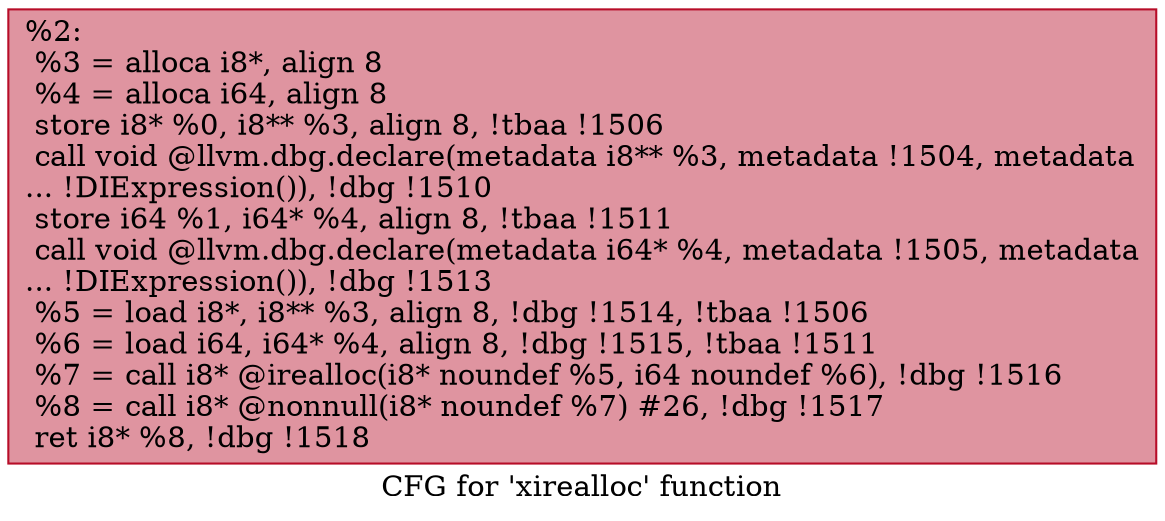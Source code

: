 digraph "CFG for 'xirealloc' function" {
	label="CFG for 'xirealloc' function";

	Node0x1393ae0 [shape=record,color="#b70d28ff", style=filled, fillcolor="#b70d2870",label="{%2:\l  %3 = alloca i8*, align 8\l  %4 = alloca i64, align 8\l  store i8* %0, i8** %3, align 8, !tbaa !1506\l  call void @llvm.dbg.declare(metadata i8** %3, metadata !1504, metadata\l... !DIExpression()), !dbg !1510\l  store i64 %1, i64* %4, align 8, !tbaa !1511\l  call void @llvm.dbg.declare(metadata i64* %4, metadata !1505, metadata\l... !DIExpression()), !dbg !1513\l  %5 = load i8*, i8** %3, align 8, !dbg !1514, !tbaa !1506\l  %6 = load i64, i64* %4, align 8, !dbg !1515, !tbaa !1511\l  %7 = call i8* @irealloc(i8* noundef %5, i64 noundef %6), !dbg !1516\l  %8 = call i8* @nonnull(i8* noundef %7) #26, !dbg !1517\l  ret i8* %8, !dbg !1518\l}"];
}
